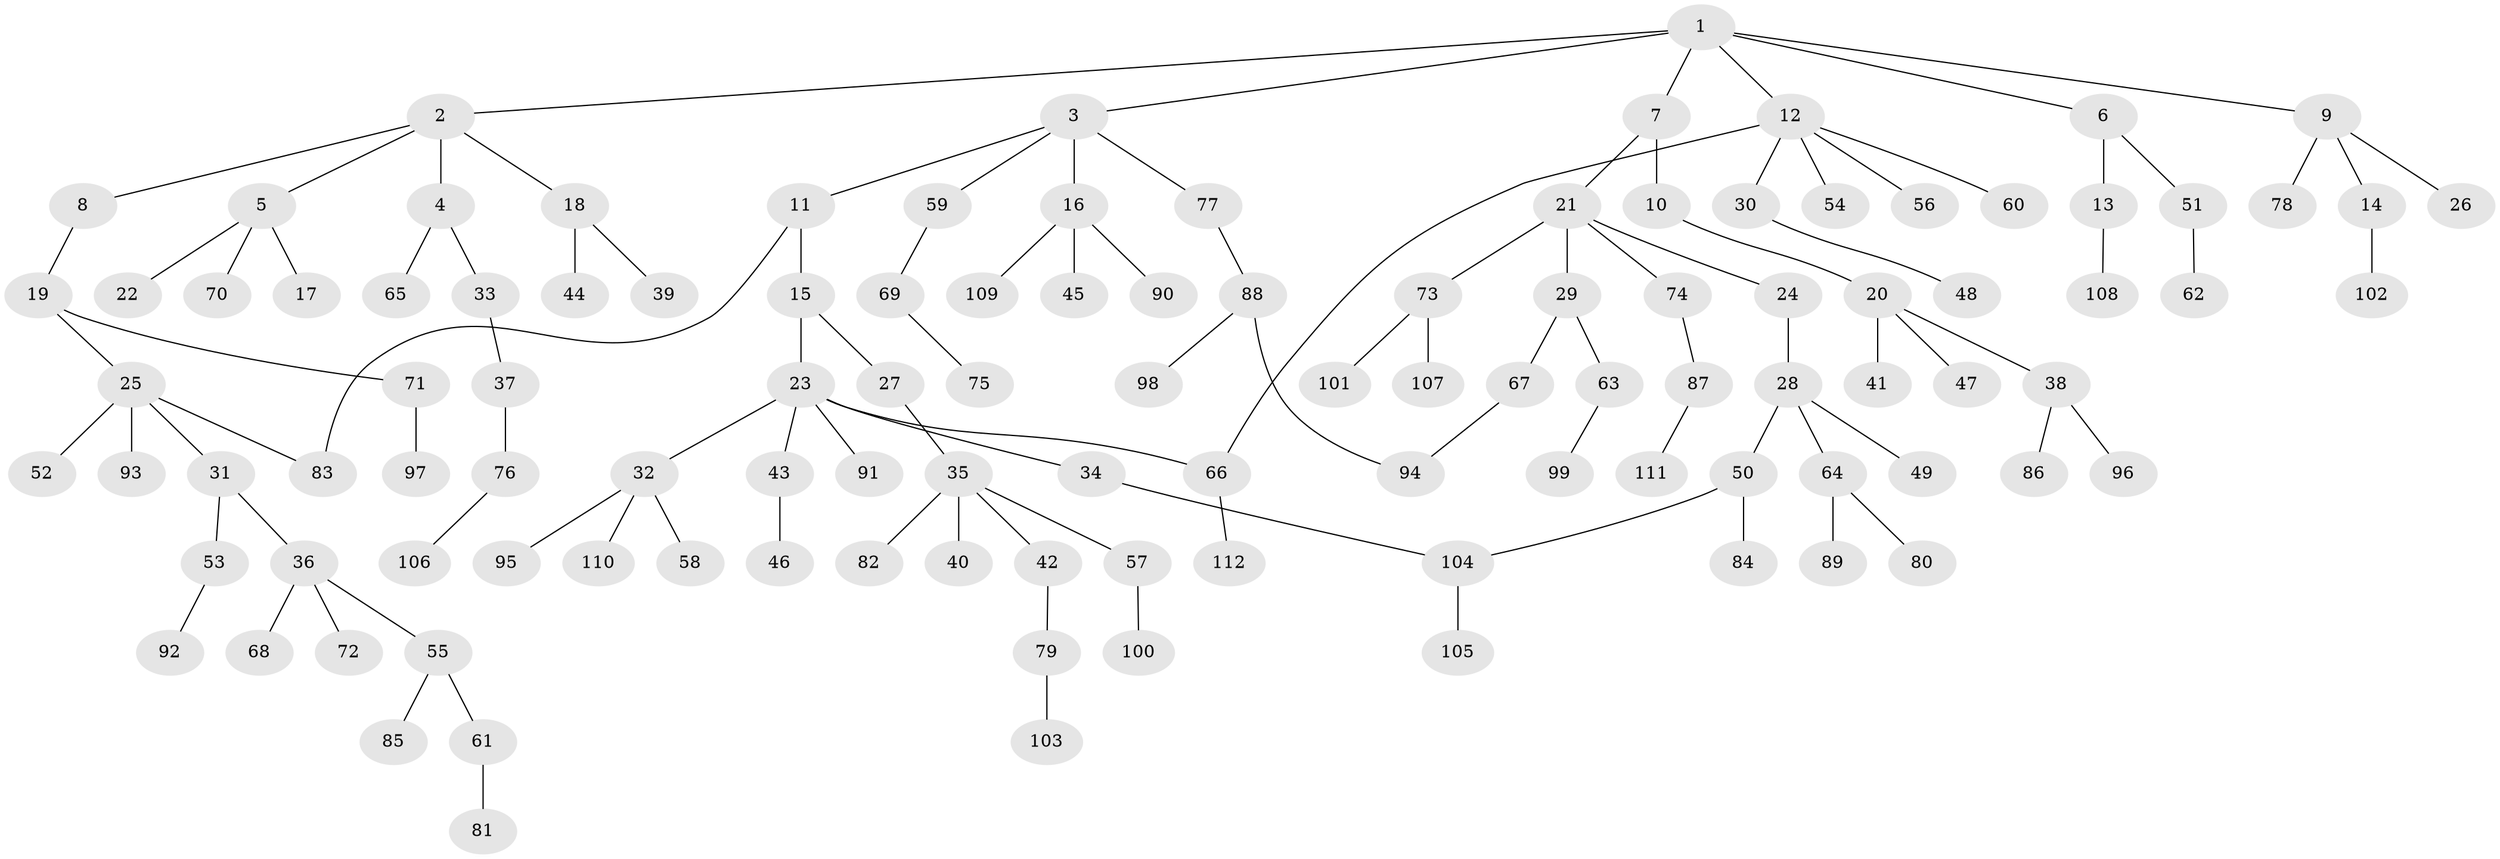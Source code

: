 // coarse degree distribution, {1: 0.6785714285714286, 2: 0.21428571428571427, 4: 0.03571428571428571, 23: 0.017857142857142856, 7: 0.017857142857142856, 3: 0.017857142857142856, 9: 0.017857142857142856}
// Generated by graph-tools (version 1.1) at 2025/02/03/05/25 17:02:35]
// undirected, 112 vertices, 115 edges
graph export_dot {
graph [start="1"]
  node [color=gray90,style=filled];
  1;
  2;
  3;
  4;
  5;
  6;
  7;
  8;
  9;
  10;
  11;
  12;
  13;
  14;
  15;
  16;
  17;
  18;
  19;
  20;
  21;
  22;
  23;
  24;
  25;
  26;
  27;
  28;
  29;
  30;
  31;
  32;
  33;
  34;
  35;
  36;
  37;
  38;
  39;
  40;
  41;
  42;
  43;
  44;
  45;
  46;
  47;
  48;
  49;
  50;
  51;
  52;
  53;
  54;
  55;
  56;
  57;
  58;
  59;
  60;
  61;
  62;
  63;
  64;
  65;
  66;
  67;
  68;
  69;
  70;
  71;
  72;
  73;
  74;
  75;
  76;
  77;
  78;
  79;
  80;
  81;
  82;
  83;
  84;
  85;
  86;
  87;
  88;
  89;
  90;
  91;
  92;
  93;
  94;
  95;
  96;
  97;
  98;
  99;
  100;
  101;
  102;
  103;
  104;
  105;
  106;
  107;
  108;
  109;
  110;
  111;
  112;
  1 -- 2;
  1 -- 3;
  1 -- 6;
  1 -- 7;
  1 -- 9;
  1 -- 12;
  2 -- 4;
  2 -- 5;
  2 -- 8;
  2 -- 18;
  3 -- 11;
  3 -- 16;
  3 -- 59;
  3 -- 77;
  4 -- 33;
  4 -- 65;
  5 -- 17;
  5 -- 22;
  5 -- 70;
  6 -- 13;
  6 -- 51;
  7 -- 10;
  7 -- 21;
  8 -- 19;
  9 -- 14;
  9 -- 26;
  9 -- 78;
  10 -- 20;
  11 -- 15;
  11 -- 83;
  12 -- 30;
  12 -- 54;
  12 -- 56;
  12 -- 60;
  12 -- 66;
  13 -- 108;
  14 -- 102;
  15 -- 23;
  15 -- 27;
  16 -- 45;
  16 -- 90;
  16 -- 109;
  18 -- 39;
  18 -- 44;
  19 -- 25;
  19 -- 71;
  20 -- 38;
  20 -- 41;
  20 -- 47;
  21 -- 24;
  21 -- 29;
  21 -- 73;
  21 -- 74;
  23 -- 32;
  23 -- 34;
  23 -- 43;
  23 -- 91;
  23 -- 66;
  24 -- 28;
  25 -- 31;
  25 -- 52;
  25 -- 93;
  25 -- 83;
  27 -- 35;
  28 -- 49;
  28 -- 50;
  28 -- 64;
  29 -- 63;
  29 -- 67;
  30 -- 48;
  31 -- 36;
  31 -- 53;
  32 -- 58;
  32 -- 95;
  32 -- 110;
  33 -- 37;
  34 -- 104;
  35 -- 40;
  35 -- 42;
  35 -- 57;
  35 -- 82;
  36 -- 55;
  36 -- 68;
  36 -- 72;
  37 -- 76;
  38 -- 86;
  38 -- 96;
  42 -- 79;
  43 -- 46;
  50 -- 84;
  50 -- 104;
  51 -- 62;
  53 -- 92;
  55 -- 61;
  55 -- 85;
  57 -- 100;
  59 -- 69;
  61 -- 81;
  63 -- 99;
  64 -- 80;
  64 -- 89;
  66 -- 112;
  67 -- 94;
  69 -- 75;
  71 -- 97;
  73 -- 101;
  73 -- 107;
  74 -- 87;
  76 -- 106;
  77 -- 88;
  79 -- 103;
  87 -- 111;
  88 -- 94;
  88 -- 98;
  104 -- 105;
}
